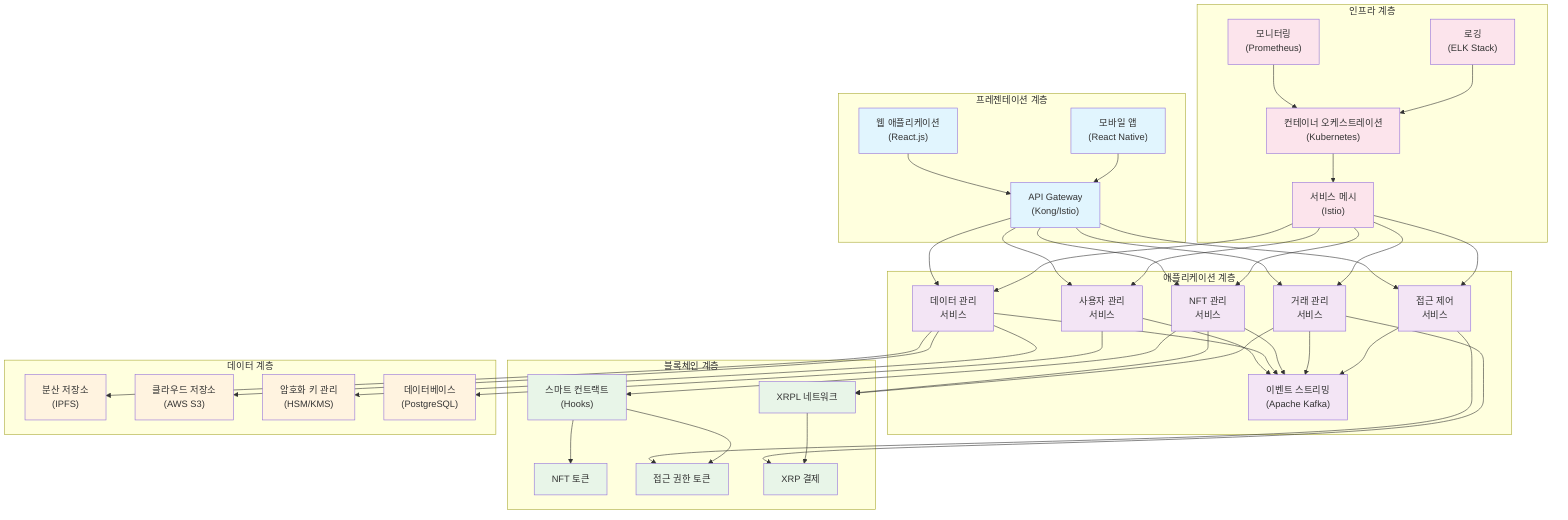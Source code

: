 graph TB
    subgraph "프레젠테이션 계층"
        WebApp["웹 애플리케이션<br/>(React.js)"]
        MobileApp["모바일 앱<br/>(React Native)"]
        APIGateway["API Gateway<br/>(Kong/Istio)"]
    end
    
    subgraph "애플리케이션 계층"
        UserService["사용자 관리<br/>서비스"]
        DataService["데이터 관리<br/>서비스"]
        NFTService["NFT 관리<br/>서비스"]
        TradeService["거래 관리<br/>서비스"]
        AccessService["접근 제어<br/>서비스"]
        EventStream["이벤트 스트리밍<br/>(Apache Kafka)"]
    end
    
    subgraph "블록체인 계층"
        XRPL["XRPL 네트워크"]
        SmartContract["스마트 컨트랙트<br/>(Hooks)"]
        NFTToken["NFT 토큰"]
        AccessToken["접근 권한 토큰"]
        XRPPayment["XRP 결제"]
    end
    
    subgraph "데이터 계층"
        IPFS["분산 저장소<br/>(IPFS)"]
        CloudStorage["클라우드 저장소<br/>(AWS S3)"]
        KeyManagement["암호화 키 관리<br/>(HSM/KMS)"]
        Database["데이터베이스<br/>(PostgreSQL)"]
    end
    
    subgraph "인프라 계층"
        K8s["컨테이너 오케스트레이션<br/>(Kubernetes)"]
        ServiceMesh["서비스 메시<br/>(Istio)"]
        Monitoring["모니터링<br/>(Prometheus)"]
        Logging["로깅<br/>(ELK Stack)"]
    end
    
    %% 연결 관계
    WebApp --> APIGateway
    MobileApp --> APIGateway
    APIGateway --> UserService
    APIGateway --> DataService
    APIGateway --> NFTService
    APIGateway --> TradeService
    APIGateway --> AccessService
    
    UserService --> Database
    DataService --> IPFS
    DataService --> CloudStorage
    DataService --> KeyManagement
    NFTService --> XRPL
    NFTService --> SmartContract
    TradeService --> XRPL
    TradeService --> XRPPayment
    AccessService --> AccessToken
    
    SmartContract --> NFTToken
    SmartContract --> AccessToken
    XRPL --> XRPPayment
    
    UserService --> EventStream
    DataService --> EventStream
    NFTService --> EventStream
    TradeService --> EventStream
    AccessService --> EventStream
    
    ServiceMesh --> UserService
    ServiceMesh --> DataService
    ServiceMesh --> NFTService
    ServiceMesh --> TradeService
    ServiceMesh --> AccessService
    
    K8s --> ServiceMesh
    Monitoring --> K8s
    Logging --> K8s
    
    %% 스타일링
    classDef presentation fill:#e1f5fe
    classDef application fill:#f3e5f5
    classDef blockchain fill:#e8f5e8
    classDef data fill:#fff3e0
    classDef infrastructure fill:#fce4ec
    
    class WebApp,MobileApp,APIGateway presentation
    class UserService,DataService,NFTService,TradeService,AccessService,EventStream application
    class XRPL,SmartContract,NFTToken,AccessToken,XRPPayment blockchain
    class IPFS,CloudStorage,KeyManagement,Database data
    class K8s,ServiceMesh,Monitoring,Logging infrastructure